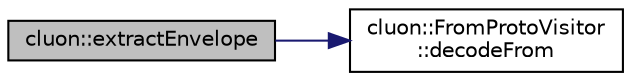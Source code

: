 digraph "cluon::extractEnvelope"
{
 // LATEX_PDF_SIZE
  edge [fontname="Helvetica",fontsize="10",labelfontname="Helvetica",labelfontsize="10"];
  node [fontname="Helvetica",fontsize="10",shape=record];
  rankdir="LR";
  Node1 [label="cluon::extractEnvelope",height=0.2,width=0.4,color="black", fillcolor="grey75", style="filled", fontcolor="black",tooltip=" "];
  Node1 -> Node2 [color="midnightblue",fontsize="10",style="solid"];
  Node2 [label="cluon::FromProtoVisitor\l::decodeFrom",height=0.2,width=0.4,color="black", fillcolor="white", style="filled",URL="$classcluon_1_1FromProtoVisitor.html#a40200331aef897bc2ec90d5cf9c20519",tooltip=" "];
}
